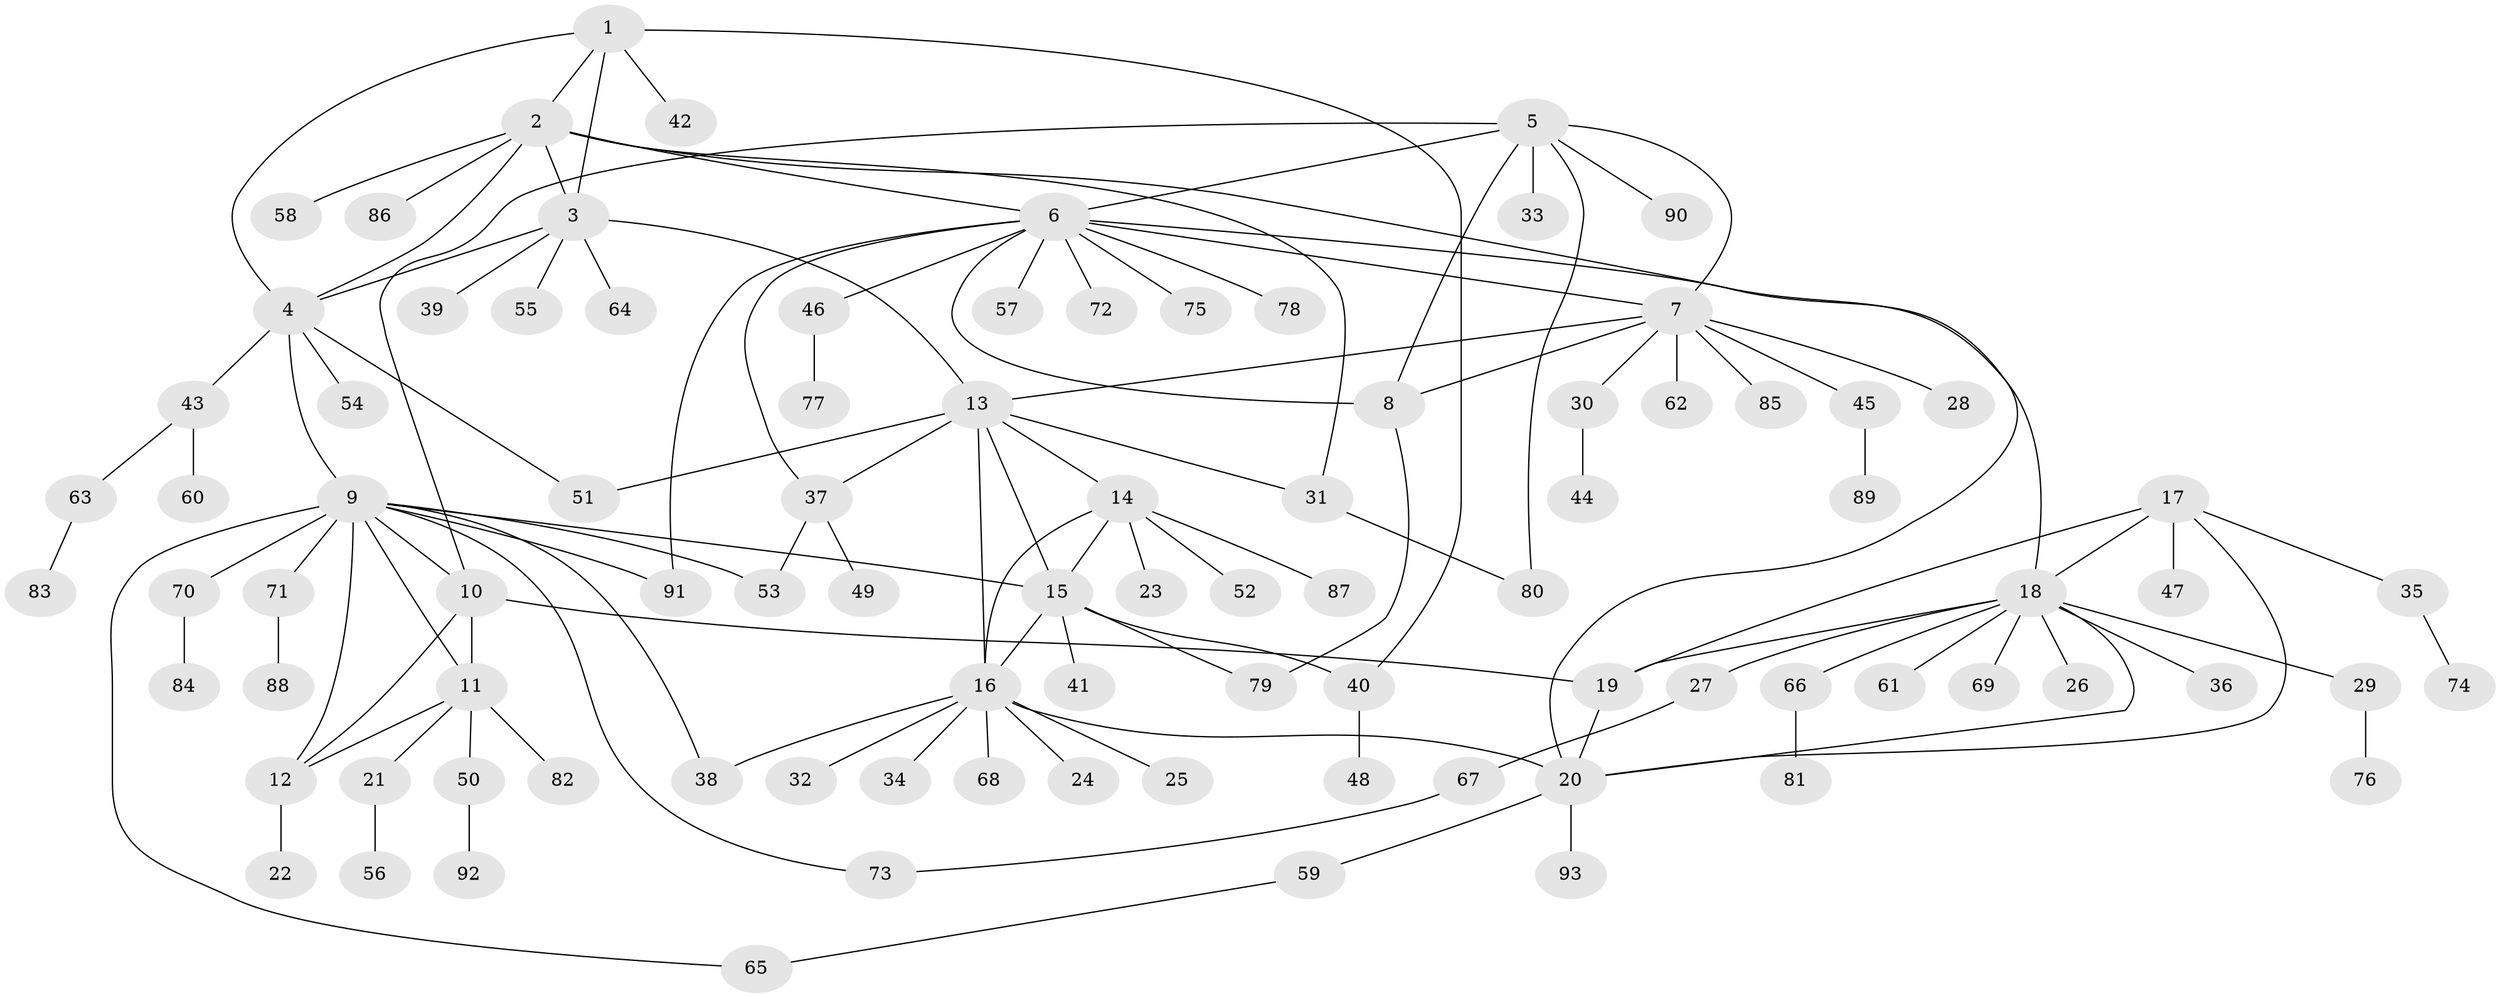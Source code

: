 // coarse degree distribution, {3: 0.05454545454545454, 10: 0.01818181818181818, 6: 0.07272727272727272, 8: 0.01818181818181818, 18: 0.01818181818181818, 4: 0.05454545454545454, 7: 0.01818181818181818, 5: 0.01818181818181818, 9: 0.01818181818181818, 2: 0.12727272727272726, 1: 0.5818181818181818}
// Generated by graph-tools (version 1.1) at 2025/19/03/04/25 18:19:32]
// undirected, 93 vertices, 124 edges
graph export_dot {
graph [start="1"]
  node [color=gray90,style=filled];
  1;
  2;
  3;
  4;
  5;
  6;
  7;
  8;
  9;
  10;
  11;
  12;
  13;
  14;
  15;
  16;
  17;
  18;
  19;
  20;
  21;
  22;
  23;
  24;
  25;
  26;
  27;
  28;
  29;
  30;
  31;
  32;
  33;
  34;
  35;
  36;
  37;
  38;
  39;
  40;
  41;
  42;
  43;
  44;
  45;
  46;
  47;
  48;
  49;
  50;
  51;
  52;
  53;
  54;
  55;
  56;
  57;
  58;
  59;
  60;
  61;
  62;
  63;
  64;
  65;
  66;
  67;
  68;
  69;
  70;
  71;
  72;
  73;
  74;
  75;
  76;
  77;
  78;
  79;
  80;
  81;
  82;
  83;
  84;
  85;
  86;
  87;
  88;
  89;
  90;
  91;
  92;
  93;
  1 -- 2;
  1 -- 3;
  1 -- 4;
  1 -- 40;
  1 -- 42;
  2 -- 3;
  2 -- 4;
  2 -- 6;
  2 -- 20;
  2 -- 31;
  2 -- 58;
  2 -- 86;
  3 -- 4;
  3 -- 13;
  3 -- 39;
  3 -- 55;
  3 -- 64;
  4 -- 9;
  4 -- 43;
  4 -- 51;
  4 -- 54;
  5 -- 6;
  5 -- 7;
  5 -- 8;
  5 -- 10;
  5 -- 33;
  5 -- 80;
  5 -- 90;
  6 -- 7;
  6 -- 8;
  6 -- 18;
  6 -- 37;
  6 -- 46;
  6 -- 57;
  6 -- 72;
  6 -- 75;
  6 -- 78;
  6 -- 91;
  7 -- 8;
  7 -- 13;
  7 -- 28;
  7 -- 30;
  7 -- 45;
  7 -- 62;
  7 -- 85;
  8 -- 79;
  9 -- 10;
  9 -- 11;
  9 -- 12;
  9 -- 15;
  9 -- 38;
  9 -- 53;
  9 -- 65;
  9 -- 70;
  9 -- 71;
  9 -- 73;
  9 -- 91;
  10 -- 11;
  10 -- 12;
  10 -- 19;
  11 -- 12;
  11 -- 21;
  11 -- 50;
  11 -- 82;
  12 -- 22;
  13 -- 14;
  13 -- 15;
  13 -- 16;
  13 -- 31;
  13 -- 37;
  13 -- 51;
  14 -- 15;
  14 -- 16;
  14 -- 23;
  14 -- 52;
  14 -- 87;
  15 -- 16;
  15 -- 40;
  15 -- 41;
  15 -- 79;
  16 -- 20;
  16 -- 24;
  16 -- 25;
  16 -- 32;
  16 -- 34;
  16 -- 38;
  16 -- 68;
  17 -- 18;
  17 -- 19;
  17 -- 20;
  17 -- 35;
  17 -- 47;
  18 -- 19;
  18 -- 20;
  18 -- 26;
  18 -- 27;
  18 -- 29;
  18 -- 36;
  18 -- 61;
  18 -- 66;
  18 -- 69;
  19 -- 20;
  20 -- 59;
  20 -- 93;
  21 -- 56;
  27 -- 67;
  29 -- 76;
  30 -- 44;
  31 -- 80;
  35 -- 74;
  37 -- 49;
  37 -- 53;
  40 -- 48;
  43 -- 60;
  43 -- 63;
  45 -- 89;
  46 -- 77;
  50 -- 92;
  59 -- 65;
  63 -- 83;
  66 -- 81;
  67 -- 73;
  70 -- 84;
  71 -- 88;
}
